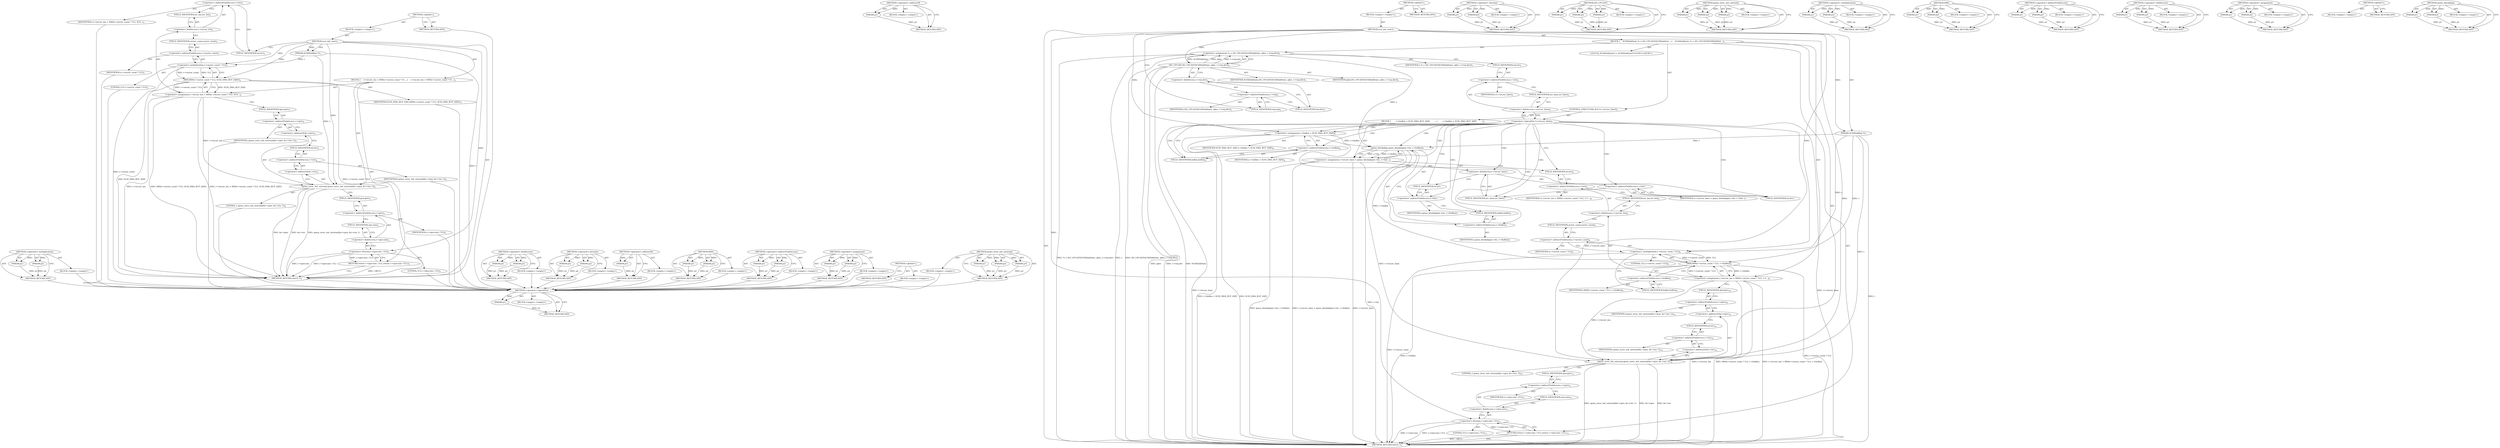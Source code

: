 digraph "qemu_blockalign" {
vulnerable_83 [label=<(METHOD,&lt;operator&gt;.multiplication)>];
vulnerable_84 [label=<(PARAM,p1)>];
vulnerable_85 [label=<(PARAM,p2)>];
vulnerable_86 [label=<(BLOCK,&lt;empty&gt;,&lt;empty&gt;)>];
vulnerable_87 [label=<(METHOD_RETURN,ANY)>];
vulnerable_6 [label=<(METHOD,&lt;global&gt;)<SUB>1</SUB>>];
vulnerable_7 [label=<(BLOCK,&lt;empty&gt;,&lt;empty&gt;)<SUB>1</SUB>>];
vulnerable_8 [label=<(METHOD,scsi_init_iovec)<SUB>1</SUB>>];
vulnerable_9 [label=<(PARAM,SCSIDiskReq *r)<SUB>1</SUB>>];
vulnerable_10 [label=<(BLOCK,{
    r-&gt;iov.iov_len = MIN(r-&gt;sector_count * 51...,{
    r-&gt;iov.iov_len = MIN(r-&gt;sector_count * 51...)<SUB>2</SUB>>];
vulnerable_11 [label=<(&lt;operator&gt;.assignment,r-&gt;iov.iov_len = MIN(r-&gt;sector_count * 512, SCS...)<SUB>3</SUB>>];
vulnerable_12 [label=<(&lt;operator&gt;.fieldAccess,r-&gt;iov.iov_len)<SUB>3</SUB>>];
vulnerable_13 [label=<(&lt;operator&gt;.indirectFieldAccess,r-&gt;iov)<SUB>3</SUB>>];
vulnerable_14 [label=<(IDENTIFIER,r,r-&gt;iov.iov_len = MIN(r-&gt;sector_count * 512, SCS...)<SUB>3</SUB>>];
vulnerable_15 [label=<(FIELD_IDENTIFIER,iov,iov)<SUB>3</SUB>>];
vulnerable_16 [label=<(FIELD_IDENTIFIER,iov_len,iov_len)<SUB>3</SUB>>];
vulnerable_17 [label=<(MIN,MIN(r-&gt;sector_count * 512, SCSI_DMA_BUF_SIZE))<SUB>3</SUB>>];
vulnerable_18 [label=<(&lt;operator&gt;.multiplication,r-&gt;sector_count * 512)<SUB>3</SUB>>];
vulnerable_19 [label=<(&lt;operator&gt;.indirectFieldAccess,r-&gt;sector_count)<SUB>3</SUB>>];
vulnerable_20 [label=<(IDENTIFIER,r,r-&gt;sector_count * 512)<SUB>3</SUB>>];
vulnerable_21 [label=<(FIELD_IDENTIFIER,sector_count,sector_count)<SUB>3</SUB>>];
vulnerable_22 [label=<(LITERAL,512,r-&gt;sector_count * 512)<SUB>3</SUB>>];
vulnerable_23 [label=<(IDENTIFIER,SCSI_DMA_BUF_SIZE,MIN(r-&gt;sector_count * 512, SCSI_DMA_BUF_SIZE))<SUB>3</SUB>>];
vulnerable_24 [label=<(qemu_iovec_init_external,qemu_iovec_init_external(&amp;r-&gt;qiov, &amp;r-&gt;iov, 1))<SUB>4</SUB>>];
vulnerable_25 [label=<(&lt;operator&gt;.addressOf,&amp;r-&gt;qiov)<SUB>4</SUB>>];
vulnerable_26 [label=<(&lt;operator&gt;.indirectFieldAccess,r-&gt;qiov)<SUB>4</SUB>>];
vulnerable_27 [label=<(IDENTIFIER,r,qemu_iovec_init_external(&amp;r-&gt;qiov, &amp;r-&gt;iov, 1))<SUB>4</SUB>>];
vulnerable_28 [label=<(FIELD_IDENTIFIER,qiov,qiov)<SUB>4</SUB>>];
vulnerable_29 [label=<(&lt;operator&gt;.addressOf,&amp;r-&gt;iov)<SUB>4</SUB>>];
vulnerable_30 [label=<(&lt;operator&gt;.indirectFieldAccess,r-&gt;iov)<SUB>4</SUB>>];
vulnerable_31 [label=<(IDENTIFIER,r,qemu_iovec_init_external(&amp;r-&gt;qiov, &amp;r-&gt;iov, 1))<SUB>4</SUB>>];
vulnerable_32 [label=<(FIELD_IDENTIFIER,iov,iov)<SUB>4</SUB>>];
vulnerable_33 [label=<(LITERAL,1,qemu_iovec_init_external(&amp;r-&gt;qiov, &amp;r-&gt;iov, 1))<SUB>4</SUB>>];
vulnerable_34 [label=<(RETURN,return r-&gt;qiov.size / 512;,return r-&gt;qiov.size / 512;)<SUB>5</SUB>>];
vulnerable_35 [label=<(&lt;operator&gt;.division,r-&gt;qiov.size / 512)<SUB>5</SUB>>];
vulnerable_36 [label=<(&lt;operator&gt;.fieldAccess,r-&gt;qiov.size)<SUB>5</SUB>>];
vulnerable_37 [label=<(&lt;operator&gt;.indirectFieldAccess,r-&gt;qiov)<SUB>5</SUB>>];
vulnerable_38 [label=<(IDENTIFIER,r,r-&gt;qiov.size / 512)<SUB>5</SUB>>];
vulnerable_39 [label=<(FIELD_IDENTIFIER,qiov,qiov)<SUB>5</SUB>>];
vulnerable_40 [label=<(FIELD_IDENTIFIER,size,size)<SUB>5</SUB>>];
vulnerable_41 [label=<(LITERAL,512,r-&gt;qiov.size / 512)<SUB>5</SUB>>];
vulnerable_42 [label=<(METHOD_RETURN,uint32_t)<SUB>1</SUB>>];
vulnerable_44 [label=<(METHOD_RETURN,ANY)<SUB>1</SUB>>];
vulnerable_68 [label=<(METHOD,&lt;operator&gt;.fieldAccess)>];
vulnerable_69 [label=<(PARAM,p1)>];
vulnerable_70 [label=<(PARAM,p2)>];
vulnerable_71 [label=<(BLOCK,&lt;empty&gt;,&lt;empty&gt;)>];
vulnerable_72 [label=<(METHOD_RETURN,ANY)>];
vulnerable_98 [label=<(METHOD,&lt;operator&gt;.division)>];
vulnerable_99 [label=<(PARAM,p1)>];
vulnerable_100 [label=<(PARAM,p2)>];
vulnerable_101 [label=<(BLOCK,&lt;empty&gt;,&lt;empty&gt;)>];
vulnerable_102 [label=<(METHOD_RETURN,ANY)>];
vulnerable_94 [label=<(METHOD,&lt;operator&gt;.addressOf)>];
vulnerable_95 [label=<(PARAM,p1)>];
vulnerable_96 [label=<(BLOCK,&lt;empty&gt;,&lt;empty&gt;)>];
vulnerable_97 [label=<(METHOD_RETURN,ANY)>];
vulnerable_78 [label=<(METHOD,MIN)>];
vulnerable_79 [label=<(PARAM,p1)>];
vulnerable_80 [label=<(PARAM,p2)>];
vulnerable_81 [label=<(BLOCK,&lt;empty&gt;,&lt;empty&gt;)>];
vulnerable_82 [label=<(METHOD_RETURN,ANY)>];
vulnerable_73 [label=<(METHOD,&lt;operator&gt;.indirectFieldAccess)>];
vulnerable_74 [label=<(PARAM,p1)>];
vulnerable_75 [label=<(PARAM,p2)>];
vulnerable_76 [label=<(BLOCK,&lt;empty&gt;,&lt;empty&gt;)>];
vulnerable_77 [label=<(METHOD_RETURN,ANY)>];
vulnerable_63 [label=<(METHOD,&lt;operator&gt;.assignment)>];
vulnerable_64 [label=<(PARAM,p1)>];
vulnerable_65 [label=<(PARAM,p2)>];
vulnerable_66 [label=<(BLOCK,&lt;empty&gt;,&lt;empty&gt;)>];
vulnerable_67 [label=<(METHOD_RETURN,ANY)>];
vulnerable_57 [label=<(METHOD,&lt;global&gt;)<SUB>1</SUB>>];
vulnerable_58 [label=<(BLOCK,&lt;empty&gt;,&lt;empty&gt;)>];
vulnerable_59 [label=<(METHOD_RETURN,ANY)>];
vulnerable_88 [label=<(METHOD,qemu_iovec_init_external)>];
vulnerable_89 [label=<(PARAM,p1)>];
vulnerable_90 [label=<(PARAM,p2)>];
vulnerable_91 [label=<(PARAM,p3)>];
vulnerable_92 [label=<(BLOCK,&lt;empty&gt;,&lt;empty&gt;)>];
vulnerable_93 [label=<(METHOD_RETURN,ANY)>];
fixed_125 [label=<(METHOD,&lt;operator&gt;.logicalNot)>];
fixed_126 [label=<(PARAM,p1)>];
fixed_127 [label=<(BLOCK,&lt;empty&gt;,&lt;empty&gt;)>];
fixed_128 [label=<(METHOD_RETURN,ANY)>];
fixed_150 [label=<(METHOD,&lt;operator&gt;.addressOf)>];
fixed_151 [label=<(PARAM,p1)>];
fixed_152 [label=<(BLOCK,&lt;empty&gt;,&lt;empty&gt;)>];
fixed_153 [label=<(METHOD_RETURN,ANY)>];
fixed_6 [label=<(METHOD,&lt;global&gt;)<SUB>1</SUB>>];
fixed_7 [label=<(BLOCK,&lt;empty&gt;,&lt;empty&gt;)<SUB>1</SUB>>];
fixed_8 [label=<(METHOD,scsi_init_iovec)<SUB>1</SUB>>];
fixed_9 [label=<(PARAM,SCSIDiskReq *r)<SUB>1</SUB>>];
fixed_10 [label=<(BLOCK,{
    SCSIDiskState *s = DO_UPCAST(SCSIDiskStat...,{
    SCSIDiskState *s = DO_UPCAST(SCSIDiskStat...)<SUB>2</SUB>>];
fixed_11 [label="<(LOCAL,SCSIDiskState* s: SCSIDiskState*)<SUB>3</SUB>>"];
fixed_12 [label=<(&lt;operator&gt;.assignment,*s = DO_UPCAST(SCSIDiskState, qdev, r-&gt;req.dev))<SUB>3</SUB>>];
fixed_13 [label=<(IDENTIFIER,s,*s = DO_UPCAST(SCSIDiskState, qdev, r-&gt;req.dev))<SUB>3</SUB>>];
fixed_14 [label=<(DO_UPCAST,DO_UPCAST(SCSIDiskState, qdev, r-&gt;req.dev))<SUB>3</SUB>>];
fixed_15 [label=<(IDENTIFIER,SCSIDiskState,DO_UPCAST(SCSIDiskState, qdev, r-&gt;req.dev))<SUB>3</SUB>>];
fixed_16 [label=<(IDENTIFIER,qdev,DO_UPCAST(SCSIDiskState, qdev, r-&gt;req.dev))<SUB>3</SUB>>];
fixed_17 [label=<(&lt;operator&gt;.fieldAccess,r-&gt;req.dev)<SUB>3</SUB>>];
fixed_18 [label=<(&lt;operator&gt;.indirectFieldAccess,r-&gt;req)<SUB>3</SUB>>];
fixed_19 [label=<(IDENTIFIER,r,DO_UPCAST(SCSIDiskState, qdev, r-&gt;req.dev))<SUB>3</SUB>>];
fixed_20 [label=<(FIELD_IDENTIFIER,req,req)<SUB>3</SUB>>];
fixed_21 [label=<(FIELD_IDENTIFIER,dev,dev)<SUB>3</SUB>>];
fixed_22 [label=<(CONTROL_STRUCTURE,IF,if (!r-&gt;iov.iov_base))<SUB>5</SUB>>];
fixed_23 [label=<(&lt;operator&gt;.logicalNot,!r-&gt;iov.iov_base)<SUB>5</SUB>>];
fixed_24 [label=<(&lt;operator&gt;.fieldAccess,r-&gt;iov.iov_base)<SUB>5</SUB>>];
fixed_25 [label=<(&lt;operator&gt;.indirectFieldAccess,r-&gt;iov)<SUB>5</SUB>>];
fixed_26 [label=<(IDENTIFIER,r,!r-&gt;iov.iov_base)<SUB>5</SUB>>];
fixed_27 [label=<(FIELD_IDENTIFIER,iov,iov)<SUB>5</SUB>>];
fixed_28 [label=<(FIELD_IDENTIFIER,iov_base,iov_base)<SUB>5</SUB>>];
fixed_29 [label=<(BLOCK,{
        r-&gt;buflen = SCSI_DMA_BUF_SIZE;
      ...,{
        r-&gt;buflen = SCSI_DMA_BUF_SIZE;
      ...)<SUB>5</SUB>>];
fixed_30 [label=<(&lt;operator&gt;.assignment,r-&gt;buflen = SCSI_DMA_BUF_SIZE)<SUB>6</SUB>>];
fixed_31 [label=<(&lt;operator&gt;.indirectFieldAccess,r-&gt;buflen)<SUB>6</SUB>>];
fixed_32 [label=<(IDENTIFIER,r,r-&gt;buflen = SCSI_DMA_BUF_SIZE)<SUB>6</SUB>>];
fixed_33 [label=<(FIELD_IDENTIFIER,buflen,buflen)<SUB>6</SUB>>];
fixed_34 [label=<(IDENTIFIER,SCSI_DMA_BUF_SIZE,r-&gt;buflen = SCSI_DMA_BUF_SIZE)<SUB>6</SUB>>];
fixed_35 [label=<(&lt;operator&gt;.assignment,r-&gt;iov.iov_base = qemu_blockalign(s-&gt;bs, r-&gt;buf...)<SUB>7</SUB>>];
fixed_36 [label=<(&lt;operator&gt;.fieldAccess,r-&gt;iov.iov_base)<SUB>7</SUB>>];
fixed_37 [label=<(&lt;operator&gt;.indirectFieldAccess,r-&gt;iov)<SUB>7</SUB>>];
fixed_38 [label=<(IDENTIFIER,r,r-&gt;iov.iov_base = qemu_blockalign(s-&gt;bs, r-&gt;buf...)<SUB>7</SUB>>];
fixed_39 [label=<(FIELD_IDENTIFIER,iov,iov)<SUB>7</SUB>>];
fixed_40 [label=<(FIELD_IDENTIFIER,iov_base,iov_base)<SUB>7</SUB>>];
fixed_41 [label=<(qemu_blockalign,qemu_blockalign(s-&gt;bs, r-&gt;buflen))<SUB>7</SUB>>];
fixed_42 [label=<(&lt;operator&gt;.indirectFieldAccess,s-&gt;bs)<SUB>7</SUB>>];
fixed_43 [label=<(IDENTIFIER,s,qemu_blockalign(s-&gt;bs, r-&gt;buflen))<SUB>7</SUB>>];
fixed_44 [label=<(FIELD_IDENTIFIER,bs,bs)<SUB>7</SUB>>];
fixed_45 [label=<(&lt;operator&gt;.indirectFieldAccess,r-&gt;buflen)<SUB>7</SUB>>];
fixed_46 [label=<(IDENTIFIER,r,qemu_blockalign(s-&gt;bs, r-&gt;buflen))<SUB>7</SUB>>];
fixed_47 [label=<(FIELD_IDENTIFIER,buflen,buflen)<SUB>7</SUB>>];
fixed_48 [label=<(&lt;operator&gt;.assignment,r-&gt;iov.iov_len = MIN(r-&gt;sector_count * 512, r-&gt;...)<SUB>9</SUB>>];
fixed_49 [label=<(&lt;operator&gt;.fieldAccess,r-&gt;iov.iov_len)<SUB>9</SUB>>];
fixed_50 [label=<(&lt;operator&gt;.indirectFieldAccess,r-&gt;iov)<SUB>9</SUB>>];
fixed_51 [label=<(IDENTIFIER,r,r-&gt;iov.iov_len = MIN(r-&gt;sector_count * 512, r-&gt;...)<SUB>9</SUB>>];
fixed_52 [label=<(FIELD_IDENTIFIER,iov,iov)<SUB>9</SUB>>];
fixed_53 [label=<(FIELD_IDENTIFIER,iov_len,iov_len)<SUB>9</SUB>>];
fixed_54 [label=<(MIN,MIN(r-&gt;sector_count * 512, r-&gt;buflen))<SUB>9</SUB>>];
fixed_55 [label=<(&lt;operator&gt;.multiplication,r-&gt;sector_count * 512)<SUB>9</SUB>>];
fixed_56 [label=<(&lt;operator&gt;.indirectFieldAccess,r-&gt;sector_count)<SUB>9</SUB>>];
fixed_57 [label=<(IDENTIFIER,r,r-&gt;sector_count * 512)<SUB>9</SUB>>];
fixed_58 [label=<(FIELD_IDENTIFIER,sector_count,sector_count)<SUB>9</SUB>>];
fixed_59 [label=<(LITERAL,512,r-&gt;sector_count * 512)<SUB>9</SUB>>];
fixed_60 [label=<(&lt;operator&gt;.indirectFieldAccess,r-&gt;buflen)<SUB>9</SUB>>];
fixed_61 [label=<(IDENTIFIER,r,MIN(r-&gt;sector_count * 512, r-&gt;buflen))<SUB>9</SUB>>];
fixed_62 [label=<(FIELD_IDENTIFIER,buflen,buflen)<SUB>9</SUB>>];
fixed_63 [label=<(qemu_iovec_init_external,qemu_iovec_init_external(&amp;r-&gt;qiov, &amp;r-&gt;iov, 1))<SUB>10</SUB>>];
fixed_64 [label=<(&lt;operator&gt;.addressOf,&amp;r-&gt;qiov)<SUB>10</SUB>>];
fixed_65 [label=<(&lt;operator&gt;.indirectFieldAccess,r-&gt;qiov)<SUB>10</SUB>>];
fixed_66 [label=<(IDENTIFIER,r,qemu_iovec_init_external(&amp;r-&gt;qiov, &amp;r-&gt;iov, 1))<SUB>10</SUB>>];
fixed_67 [label=<(FIELD_IDENTIFIER,qiov,qiov)<SUB>10</SUB>>];
fixed_68 [label=<(&lt;operator&gt;.addressOf,&amp;r-&gt;iov)<SUB>10</SUB>>];
fixed_69 [label=<(&lt;operator&gt;.indirectFieldAccess,r-&gt;iov)<SUB>10</SUB>>];
fixed_70 [label=<(IDENTIFIER,r,qemu_iovec_init_external(&amp;r-&gt;qiov, &amp;r-&gt;iov, 1))<SUB>10</SUB>>];
fixed_71 [label=<(FIELD_IDENTIFIER,iov,iov)<SUB>10</SUB>>];
fixed_72 [label=<(LITERAL,1,qemu_iovec_init_external(&amp;r-&gt;qiov, &amp;r-&gt;iov, 1))<SUB>10</SUB>>];
fixed_73 [label=<(RETURN,return r-&gt;qiov.size / 512;,return r-&gt;qiov.size / 512;)<SUB>11</SUB>>];
fixed_74 [label=<(&lt;operator&gt;.division,r-&gt;qiov.size / 512)<SUB>11</SUB>>];
fixed_75 [label=<(&lt;operator&gt;.fieldAccess,r-&gt;qiov.size)<SUB>11</SUB>>];
fixed_76 [label=<(&lt;operator&gt;.indirectFieldAccess,r-&gt;qiov)<SUB>11</SUB>>];
fixed_77 [label=<(IDENTIFIER,r,r-&gt;qiov.size / 512)<SUB>11</SUB>>];
fixed_78 [label=<(FIELD_IDENTIFIER,qiov,qiov)<SUB>11</SUB>>];
fixed_79 [label=<(FIELD_IDENTIFIER,size,size)<SUB>11</SUB>>];
fixed_80 [label=<(LITERAL,512,r-&gt;qiov.size / 512)<SUB>11</SUB>>];
fixed_81 [label=<(METHOD_RETURN,uint32_t)<SUB>1</SUB>>];
fixed_83 [label=<(METHOD_RETURN,ANY)<SUB>1</SUB>>];
fixed_154 [label=<(METHOD,&lt;operator&gt;.division)>];
fixed_155 [label=<(PARAM,p1)>];
fixed_156 [label=<(PARAM,p2)>];
fixed_157 [label=<(BLOCK,&lt;empty&gt;,&lt;empty&gt;)>];
fixed_158 [label=<(METHOD_RETURN,ANY)>];
fixed_109 [label=<(METHOD,DO_UPCAST)>];
fixed_110 [label=<(PARAM,p1)>];
fixed_111 [label=<(PARAM,p2)>];
fixed_112 [label=<(PARAM,p3)>];
fixed_113 [label=<(BLOCK,&lt;empty&gt;,&lt;empty&gt;)>];
fixed_114 [label=<(METHOD_RETURN,ANY)>];
fixed_144 [label=<(METHOD,qemu_iovec_init_external)>];
fixed_145 [label=<(PARAM,p1)>];
fixed_146 [label=<(PARAM,p2)>];
fixed_147 [label=<(PARAM,p3)>];
fixed_148 [label=<(BLOCK,&lt;empty&gt;,&lt;empty&gt;)>];
fixed_149 [label=<(METHOD_RETURN,ANY)>];
fixed_139 [label=<(METHOD,&lt;operator&gt;.multiplication)>];
fixed_140 [label=<(PARAM,p1)>];
fixed_141 [label=<(PARAM,p2)>];
fixed_142 [label=<(BLOCK,&lt;empty&gt;,&lt;empty&gt;)>];
fixed_143 [label=<(METHOD_RETURN,ANY)>];
fixed_134 [label=<(METHOD,MIN)>];
fixed_135 [label=<(PARAM,p1)>];
fixed_136 [label=<(PARAM,p2)>];
fixed_137 [label=<(BLOCK,&lt;empty&gt;,&lt;empty&gt;)>];
fixed_138 [label=<(METHOD_RETURN,ANY)>];
fixed_120 [label=<(METHOD,&lt;operator&gt;.indirectFieldAccess)>];
fixed_121 [label=<(PARAM,p1)>];
fixed_122 [label=<(PARAM,p2)>];
fixed_123 [label=<(BLOCK,&lt;empty&gt;,&lt;empty&gt;)>];
fixed_124 [label=<(METHOD_RETURN,ANY)>];
fixed_115 [label=<(METHOD,&lt;operator&gt;.fieldAccess)>];
fixed_116 [label=<(PARAM,p1)>];
fixed_117 [label=<(PARAM,p2)>];
fixed_118 [label=<(BLOCK,&lt;empty&gt;,&lt;empty&gt;)>];
fixed_119 [label=<(METHOD_RETURN,ANY)>];
fixed_104 [label=<(METHOD,&lt;operator&gt;.assignment)>];
fixed_105 [label=<(PARAM,p1)>];
fixed_106 [label=<(PARAM,p2)>];
fixed_107 [label=<(BLOCK,&lt;empty&gt;,&lt;empty&gt;)>];
fixed_108 [label=<(METHOD_RETURN,ANY)>];
fixed_98 [label=<(METHOD,&lt;global&gt;)<SUB>1</SUB>>];
fixed_99 [label=<(BLOCK,&lt;empty&gt;,&lt;empty&gt;)>];
fixed_100 [label=<(METHOD_RETURN,ANY)>];
fixed_129 [label=<(METHOD,qemu_blockalign)>];
fixed_130 [label=<(PARAM,p1)>];
fixed_131 [label=<(PARAM,p2)>];
fixed_132 [label=<(BLOCK,&lt;empty&gt;,&lt;empty&gt;)>];
fixed_133 [label=<(METHOD_RETURN,ANY)>];
vulnerable_83 -> vulnerable_84  [key=0, label="AST: "];
vulnerable_83 -> vulnerable_84  [key=1, label="DDG: "];
vulnerable_83 -> vulnerable_86  [key=0, label="AST: "];
vulnerable_83 -> vulnerable_85  [key=0, label="AST: "];
vulnerable_83 -> vulnerable_85  [key=1, label="DDG: "];
vulnerable_83 -> vulnerable_87  [key=0, label="AST: "];
vulnerable_83 -> vulnerable_87  [key=1, label="CFG: "];
vulnerable_84 -> vulnerable_87  [key=0, label="DDG: p1"];
vulnerable_85 -> vulnerable_87  [key=0, label="DDG: p2"];
vulnerable_86 -> fixed_125  [key=0];
vulnerable_87 -> fixed_125  [key=0];
vulnerable_6 -> vulnerable_7  [key=0, label="AST: "];
vulnerable_6 -> vulnerable_44  [key=0, label="AST: "];
vulnerable_6 -> vulnerable_44  [key=1, label="CFG: "];
vulnerable_7 -> vulnerable_8  [key=0, label="AST: "];
vulnerable_8 -> vulnerable_9  [key=0, label="AST: "];
vulnerable_8 -> vulnerable_9  [key=1, label="DDG: "];
vulnerable_8 -> vulnerable_10  [key=0, label="AST: "];
vulnerable_8 -> vulnerable_42  [key=0, label="AST: "];
vulnerable_8 -> vulnerable_15  [key=0, label="CFG: "];
vulnerable_8 -> vulnerable_24  [key=0, label="DDG: "];
vulnerable_8 -> vulnerable_17  [key=0, label="DDG: "];
vulnerable_8 -> vulnerable_35  [key=0, label="DDG: "];
vulnerable_8 -> vulnerable_18  [key=0, label="DDG: "];
vulnerable_9 -> vulnerable_42  [key=0, label="DDG: r"];
vulnerable_9 -> vulnerable_24  [key=0, label="DDG: r"];
vulnerable_9 -> vulnerable_18  [key=0, label="DDG: r"];
vulnerable_10 -> vulnerable_11  [key=0, label="AST: "];
vulnerable_10 -> vulnerable_24  [key=0, label="AST: "];
vulnerable_10 -> vulnerable_34  [key=0, label="AST: "];
vulnerable_11 -> vulnerable_12  [key=0, label="AST: "];
vulnerable_11 -> vulnerable_17  [key=0, label="AST: "];
vulnerable_11 -> vulnerable_28  [key=0, label="CFG: "];
vulnerable_11 -> vulnerable_42  [key=0, label="DDG: r-&gt;iov.iov_len"];
vulnerable_11 -> vulnerable_42  [key=1, label="DDG: MIN(r-&gt;sector_count * 512, SCSI_DMA_BUF_SIZE)"];
vulnerable_11 -> vulnerable_42  [key=2, label="DDG: r-&gt;iov.iov_len = MIN(r-&gt;sector_count * 512, SCSI_DMA_BUF_SIZE)"];
vulnerable_11 -> vulnerable_24  [key=0, label="DDG: r-&gt;iov.iov_len"];
vulnerable_12 -> vulnerable_13  [key=0, label="AST: "];
vulnerable_12 -> vulnerable_16  [key=0, label="AST: "];
vulnerable_12 -> vulnerable_21  [key=0, label="CFG: "];
vulnerable_13 -> vulnerable_14  [key=0, label="AST: "];
vulnerable_13 -> vulnerable_15  [key=0, label="AST: "];
vulnerable_13 -> vulnerable_16  [key=0, label="CFG: "];
vulnerable_14 -> fixed_125  [key=0];
vulnerable_15 -> vulnerable_13  [key=0, label="CFG: "];
vulnerable_16 -> vulnerable_12  [key=0, label="CFG: "];
vulnerable_17 -> vulnerable_18  [key=0, label="AST: "];
vulnerable_17 -> vulnerable_23  [key=0, label="AST: "];
vulnerable_17 -> vulnerable_11  [key=0, label="CFG: "];
vulnerable_17 -> vulnerable_11  [key=1, label="DDG: r-&gt;sector_count * 512"];
vulnerable_17 -> vulnerable_11  [key=2, label="DDG: SCSI_DMA_BUF_SIZE"];
vulnerable_17 -> vulnerable_42  [key=0, label="DDG: r-&gt;sector_count * 512"];
vulnerable_17 -> vulnerable_42  [key=1, label="DDG: SCSI_DMA_BUF_SIZE"];
vulnerable_18 -> vulnerable_19  [key=0, label="AST: "];
vulnerable_18 -> vulnerable_22  [key=0, label="AST: "];
vulnerable_18 -> vulnerable_17  [key=0, label="CFG: "];
vulnerable_18 -> vulnerable_17  [key=1, label="DDG: r-&gt;sector_count"];
vulnerable_18 -> vulnerable_17  [key=2, label="DDG: 512"];
vulnerable_18 -> vulnerable_42  [key=0, label="DDG: r-&gt;sector_count"];
vulnerable_19 -> vulnerable_20  [key=0, label="AST: "];
vulnerable_19 -> vulnerable_21  [key=0, label="AST: "];
vulnerable_19 -> vulnerable_18  [key=0, label="CFG: "];
vulnerable_20 -> fixed_125  [key=0];
vulnerable_21 -> vulnerable_19  [key=0, label="CFG: "];
vulnerable_22 -> fixed_125  [key=0];
vulnerable_23 -> fixed_125  [key=0];
vulnerable_24 -> vulnerable_25  [key=0, label="AST: "];
vulnerable_24 -> vulnerable_29  [key=0, label="AST: "];
vulnerable_24 -> vulnerable_33  [key=0, label="AST: "];
vulnerable_24 -> vulnerable_39  [key=0, label="CFG: "];
vulnerable_24 -> vulnerable_42  [key=0, label="DDG: &amp;r-&gt;qiov"];
vulnerable_24 -> vulnerable_42  [key=1, label="DDG: &amp;r-&gt;iov"];
vulnerable_24 -> vulnerable_42  [key=2, label="DDG: qemu_iovec_init_external(&amp;r-&gt;qiov, &amp;r-&gt;iov, 1)"];
vulnerable_25 -> vulnerable_26  [key=0, label="AST: "];
vulnerable_25 -> vulnerable_32  [key=0, label="CFG: "];
vulnerable_26 -> vulnerable_27  [key=0, label="AST: "];
vulnerable_26 -> vulnerable_28  [key=0, label="AST: "];
vulnerable_26 -> vulnerable_25  [key=0, label="CFG: "];
vulnerable_27 -> fixed_125  [key=0];
vulnerable_28 -> vulnerable_26  [key=0, label="CFG: "];
vulnerable_29 -> vulnerable_30  [key=0, label="AST: "];
vulnerable_29 -> vulnerable_24  [key=0, label="CFG: "];
vulnerable_30 -> vulnerable_31  [key=0, label="AST: "];
vulnerable_30 -> vulnerable_32  [key=0, label="AST: "];
vulnerable_30 -> vulnerable_29  [key=0, label="CFG: "];
vulnerable_31 -> fixed_125  [key=0];
vulnerable_32 -> vulnerable_30  [key=0, label="CFG: "];
vulnerable_33 -> fixed_125  [key=0];
vulnerable_34 -> vulnerable_35  [key=0, label="AST: "];
vulnerable_34 -> vulnerable_42  [key=0, label="CFG: "];
vulnerable_34 -> vulnerable_42  [key=1, label="DDG: &lt;RET&gt;"];
vulnerable_35 -> vulnerable_36  [key=0, label="AST: "];
vulnerable_35 -> vulnerable_41  [key=0, label="AST: "];
vulnerable_35 -> vulnerable_34  [key=0, label="CFG: "];
vulnerable_35 -> vulnerable_34  [key=1, label="DDG: r-&gt;qiov.size / 512"];
vulnerable_35 -> vulnerable_42  [key=0, label="DDG: r-&gt;qiov.size"];
vulnerable_35 -> vulnerable_42  [key=1, label="DDG: r-&gt;qiov.size / 512"];
vulnerable_36 -> vulnerable_37  [key=0, label="AST: "];
vulnerable_36 -> vulnerable_40  [key=0, label="AST: "];
vulnerable_36 -> vulnerable_35  [key=0, label="CFG: "];
vulnerable_37 -> vulnerable_38  [key=0, label="AST: "];
vulnerable_37 -> vulnerable_39  [key=0, label="AST: "];
vulnerable_37 -> vulnerable_40  [key=0, label="CFG: "];
vulnerable_38 -> fixed_125  [key=0];
vulnerable_39 -> vulnerable_37  [key=0, label="CFG: "];
vulnerable_40 -> vulnerable_36  [key=0, label="CFG: "];
vulnerable_41 -> fixed_125  [key=0];
vulnerable_42 -> fixed_125  [key=0];
vulnerable_44 -> fixed_125  [key=0];
vulnerable_68 -> vulnerable_69  [key=0, label="AST: "];
vulnerable_68 -> vulnerable_69  [key=1, label="DDG: "];
vulnerable_68 -> vulnerable_71  [key=0, label="AST: "];
vulnerable_68 -> vulnerable_70  [key=0, label="AST: "];
vulnerable_68 -> vulnerable_70  [key=1, label="DDG: "];
vulnerable_68 -> vulnerable_72  [key=0, label="AST: "];
vulnerable_68 -> vulnerable_72  [key=1, label="CFG: "];
vulnerable_69 -> vulnerable_72  [key=0, label="DDG: p1"];
vulnerable_70 -> vulnerable_72  [key=0, label="DDG: p2"];
vulnerable_71 -> fixed_125  [key=0];
vulnerable_72 -> fixed_125  [key=0];
vulnerable_98 -> vulnerable_99  [key=0, label="AST: "];
vulnerable_98 -> vulnerable_99  [key=1, label="DDG: "];
vulnerable_98 -> vulnerable_101  [key=0, label="AST: "];
vulnerable_98 -> vulnerable_100  [key=0, label="AST: "];
vulnerable_98 -> vulnerable_100  [key=1, label="DDG: "];
vulnerable_98 -> vulnerable_102  [key=0, label="AST: "];
vulnerable_98 -> vulnerable_102  [key=1, label="CFG: "];
vulnerable_99 -> vulnerable_102  [key=0, label="DDG: p1"];
vulnerable_100 -> vulnerable_102  [key=0, label="DDG: p2"];
vulnerable_101 -> fixed_125  [key=0];
vulnerable_102 -> fixed_125  [key=0];
vulnerable_94 -> vulnerable_95  [key=0, label="AST: "];
vulnerable_94 -> vulnerable_95  [key=1, label="DDG: "];
vulnerable_94 -> vulnerable_96  [key=0, label="AST: "];
vulnerable_94 -> vulnerable_97  [key=0, label="AST: "];
vulnerable_94 -> vulnerable_97  [key=1, label="CFG: "];
vulnerable_95 -> vulnerable_97  [key=0, label="DDG: p1"];
vulnerable_96 -> fixed_125  [key=0];
vulnerable_97 -> fixed_125  [key=0];
vulnerable_78 -> vulnerable_79  [key=0, label="AST: "];
vulnerable_78 -> vulnerable_79  [key=1, label="DDG: "];
vulnerable_78 -> vulnerable_81  [key=0, label="AST: "];
vulnerable_78 -> vulnerable_80  [key=0, label="AST: "];
vulnerable_78 -> vulnerable_80  [key=1, label="DDG: "];
vulnerable_78 -> vulnerable_82  [key=0, label="AST: "];
vulnerable_78 -> vulnerable_82  [key=1, label="CFG: "];
vulnerable_79 -> vulnerable_82  [key=0, label="DDG: p1"];
vulnerable_80 -> vulnerable_82  [key=0, label="DDG: p2"];
vulnerable_81 -> fixed_125  [key=0];
vulnerable_82 -> fixed_125  [key=0];
vulnerable_73 -> vulnerable_74  [key=0, label="AST: "];
vulnerable_73 -> vulnerable_74  [key=1, label="DDG: "];
vulnerable_73 -> vulnerable_76  [key=0, label="AST: "];
vulnerable_73 -> vulnerable_75  [key=0, label="AST: "];
vulnerable_73 -> vulnerable_75  [key=1, label="DDG: "];
vulnerable_73 -> vulnerable_77  [key=0, label="AST: "];
vulnerable_73 -> vulnerable_77  [key=1, label="CFG: "];
vulnerable_74 -> vulnerable_77  [key=0, label="DDG: p1"];
vulnerable_75 -> vulnerable_77  [key=0, label="DDG: p2"];
vulnerable_76 -> fixed_125  [key=0];
vulnerable_77 -> fixed_125  [key=0];
vulnerable_63 -> vulnerable_64  [key=0, label="AST: "];
vulnerable_63 -> vulnerable_64  [key=1, label="DDG: "];
vulnerable_63 -> vulnerable_66  [key=0, label="AST: "];
vulnerable_63 -> vulnerable_65  [key=0, label="AST: "];
vulnerable_63 -> vulnerable_65  [key=1, label="DDG: "];
vulnerable_63 -> vulnerable_67  [key=0, label="AST: "];
vulnerable_63 -> vulnerable_67  [key=1, label="CFG: "];
vulnerable_64 -> vulnerable_67  [key=0, label="DDG: p1"];
vulnerable_65 -> vulnerable_67  [key=0, label="DDG: p2"];
vulnerable_66 -> fixed_125  [key=0];
vulnerable_67 -> fixed_125  [key=0];
vulnerable_57 -> vulnerable_58  [key=0, label="AST: "];
vulnerable_57 -> vulnerable_59  [key=0, label="AST: "];
vulnerable_57 -> vulnerable_59  [key=1, label="CFG: "];
vulnerable_58 -> fixed_125  [key=0];
vulnerable_59 -> fixed_125  [key=0];
vulnerable_88 -> vulnerable_89  [key=0, label="AST: "];
vulnerable_88 -> vulnerable_89  [key=1, label="DDG: "];
vulnerable_88 -> vulnerable_92  [key=0, label="AST: "];
vulnerable_88 -> vulnerable_90  [key=0, label="AST: "];
vulnerable_88 -> vulnerable_90  [key=1, label="DDG: "];
vulnerable_88 -> vulnerable_93  [key=0, label="AST: "];
vulnerable_88 -> vulnerable_93  [key=1, label="CFG: "];
vulnerable_88 -> vulnerable_91  [key=0, label="AST: "];
vulnerable_88 -> vulnerable_91  [key=1, label="DDG: "];
vulnerable_89 -> vulnerable_93  [key=0, label="DDG: p1"];
vulnerable_90 -> vulnerable_93  [key=0, label="DDG: p2"];
vulnerable_91 -> vulnerable_93  [key=0, label="DDG: p3"];
vulnerable_92 -> fixed_125  [key=0];
vulnerable_93 -> fixed_125  [key=0];
fixed_125 -> fixed_126  [key=0, label="AST: "];
fixed_125 -> fixed_126  [key=1, label="DDG: "];
fixed_125 -> fixed_127  [key=0, label="AST: "];
fixed_125 -> fixed_128  [key=0, label="AST: "];
fixed_125 -> fixed_128  [key=1, label="CFG: "];
fixed_126 -> fixed_128  [key=0, label="DDG: p1"];
fixed_150 -> fixed_151  [key=0, label="AST: "];
fixed_150 -> fixed_151  [key=1, label="DDG: "];
fixed_150 -> fixed_152  [key=0, label="AST: "];
fixed_150 -> fixed_153  [key=0, label="AST: "];
fixed_150 -> fixed_153  [key=1, label="CFG: "];
fixed_151 -> fixed_153  [key=0, label="DDG: p1"];
fixed_6 -> fixed_7  [key=0, label="AST: "];
fixed_6 -> fixed_83  [key=0, label="AST: "];
fixed_6 -> fixed_83  [key=1, label="CFG: "];
fixed_7 -> fixed_8  [key=0, label="AST: "];
fixed_8 -> fixed_9  [key=0, label="AST: "];
fixed_8 -> fixed_9  [key=1, label="DDG: "];
fixed_8 -> fixed_10  [key=0, label="AST: "];
fixed_8 -> fixed_81  [key=0, label="AST: "];
fixed_8 -> fixed_20  [key=0, label="CFG: "];
fixed_8 -> fixed_63  [key=0, label="DDG: "];
fixed_8 -> fixed_14  [key=0, label="DDG: "];
fixed_8 -> fixed_30  [key=0, label="DDG: "];
fixed_8 -> fixed_74  [key=0, label="DDG: "];
fixed_8 -> fixed_55  [key=0, label="DDG: "];
fixed_9 -> fixed_81  [key=0, label="DDG: r"];
fixed_9 -> fixed_63  [key=0, label="DDG: r"];
fixed_9 -> fixed_54  [key=0, label="DDG: r"];
fixed_9 -> fixed_55  [key=0, label="DDG: r"];
fixed_9 -> fixed_41  [key=0, label="DDG: r"];
fixed_10 -> fixed_11  [key=0, label="AST: "];
fixed_10 -> fixed_12  [key=0, label="AST: "];
fixed_10 -> fixed_22  [key=0, label="AST: "];
fixed_10 -> fixed_48  [key=0, label="AST: "];
fixed_10 -> fixed_63  [key=0, label="AST: "];
fixed_10 -> fixed_73  [key=0, label="AST: "];
fixed_12 -> fixed_13  [key=0, label="AST: "];
fixed_12 -> fixed_14  [key=0, label="AST: "];
fixed_12 -> fixed_27  [key=0, label="CFG: "];
fixed_12 -> fixed_81  [key=0, label="DDG: s"];
fixed_12 -> fixed_81  [key=1, label="DDG: DO_UPCAST(SCSIDiskState, qdev, r-&gt;req.dev)"];
fixed_12 -> fixed_81  [key=2, label="DDG: *s = DO_UPCAST(SCSIDiskState, qdev, r-&gt;req.dev)"];
fixed_12 -> fixed_41  [key=0, label="DDG: s"];
fixed_14 -> fixed_15  [key=0, label="AST: "];
fixed_14 -> fixed_16  [key=0, label="AST: "];
fixed_14 -> fixed_17  [key=0, label="AST: "];
fixed_14 -> fixed_12  [key=0, label="CFG: "];
fixed_14 -> fixed_12  [key=1, label="DDG: SCSIDiskState"];
fixed_14 -> fixed_12  [key=2, label="DDG: qdev"];
fixed_14 -> fixed_12  [key=3, label="DDG: r-&gt;req.dev"];
fixed_14 -> fixed_81  [key=0, label="DDG: qdev"];
fixed_14 -> fixed_81  [key=1, label="DDG: r-&gt;req.dev"];
fixed_14 -> fixed_81  [key=2, label="DDG: SCSIDiskState"];
fixed_17 -> fixed_18  [key=0, label="AST: "];
fixed_17 -> fixed_21  [key=0, label="AST: "];
fixed_17 -> fixed_14  [key=0, label="CFG: "];
fixed_18 -> fixed_19  [key=0, label="AST: "];
fixed_18 -> fixed_20  [key=0, label="AST: "];
fixed_18 -> fixed_21  [key=0, label="CFG: "];
fixed_20 -> fixed_18  [key=0, label="CFG: "];
fixed_21 -> fixed_17  [key=0, label="CFG: "];
fixed_22 -> fixed_23  [key=0, label="AST: "];
fixed_22 -> fixed_29  [key=0, label="AST: "];
fixed_23 -> fixed_24  [key=0, label="AST: "];
fixed_23 -> fixed_33  [key=0, label="CFG: "];
fixed_23 -> fixed_33  [key=1, label="CDG: "];
fixed_23 -> fixed_52  [key=0, label="CFG: "];
fixed_23 -> fixed_81  [key=0, label="DDG: r-&gt;iov.iov_base"];
fixed_23 -> fixed_81  [key=1, label="DDG: !r-&gt;iov.iov_base"];
fixed_23 -> fixed_63  [key=0, label="DDG: r-&gt;iov.iov_base"];
fixed_23 -> fixed_40  [key=0, label="CDG: "];
fixed_23 -> fixed_47  [key=0, label="CDG: "];
fixed_23 -> fixed_30  [key=0, label="CDG: "];
fixed_23 -> fixed_42  [key=0, label="CDG: "];
fixed_23 -> fixed_36  [key=0, label="CDG: "];
fixed_23 -> fixed_44  [key=0, label="CDG: "];
fixed_23 -> fixed_35  [key=0, label="CDG: "];
fixed_23 -> fixed_37  [key=0, label="CDG: "];
fixed_23 -> fixed_41  [key=0, label="CDG: "];
fixed_23 -> fixed_45  [key=0, label="CDG: "];
fixed_23 -> fixed_39  [key=0, label="CDG: "];
fixed_23 -> fixed_31  [key=0, label="CDG: "];
fixed_24 -> fixed_25  [key=0, label="AST: "];
fixed_24 -> fixed_28  [key=0, label="AST: "];
fixed_24 -> fixed_23  [key=0, label="CFG: "];
fixed_25 -> fixed_26  [key=0, label="AST: "];
fixed_25 -> fixed_27  [key=0, label="AST: "];
fixed_25 -> fixed_28  [key=0, label="CFG: "];
fixed_27 -> fixed_25  [key=0, label="CFG: "];
fixed_28 -> fixed_24  [key=0, label="CFG: "];
fixed_29 -> fixed_30  [key=0, label="AST: "];
fixed_29 -> fixed_35  [key=0, label="AST: "];
fixed_30 -> fixed_31  [key=0, label="AST: "];
fixed_30 -> fixed_34  [key=0, label="AST: "];
fixed_30 -> fixed_39  [key=0, label="CFG: "];
fixed_30 -> fixed_81  [key=0, label="DDG: r-&gt;buflen = SCSI_DMA_BUF_SIZE"];
fixed_30 -> fixed_81  [key=1, label="DDG: SCSI_DMA_BUF_SIZE"];
fixed_30 -> fixed_41  [key=0, label="DDG: r-&gt;buflen"];
fixed_31 -> fixed_32  [key=0, label="AST: "];
fixed_31 -> fixed_33  [key=0, label="AST: "];
fixed_31 -> fixed_30  [key=0, label="CFG: "];
fixed_33 -> fixed_31  [key=0, label="CFG: "];
fixed_35 -> fixed_36  [key=0, label="AST: "];
fixed_35 -> fixed_41  [key=0, label="AST: "];
fixed_35 -> fixed_52  [key=0, label="CFG: "];
fixed_35 -> fixed_81  [key=0, label="DDG: r-&gt;iov.iov_base"];
fixed_35 -> fixed_81  [key=1, label="DDG: qemu_blockalign(s-&gt;bs, r-&gt;buflen)"];
fixed_35 -> fixed_81  [key=2, label="DDG: r-&gt;iov.iov_base = qemu_blockalign(s-&gt;bs, r-&gt;buflen)"];
fixed_35 -> fixed_63  [key=0, label="DDG: r-&gt;iov.iov_base"];
fixed_36 -> fixed_37  [key=0, label="AST: "];
fixed_36 -> fixed_40  [key=0, label="AST: "];
fixed_36 -> fixed_44  [key=0, label="CFG: "];
fixed_37 -> fixed_38  [key=0, label="AST: "];
fixed_37 -> fixed_39  [key=0, label="AST: "];
fixed_37 -> fixed_40  [key=0, label="CFG: "];
fixed_39 -> fixed_37  [key=0, label="CFG: "];
fixed_40 -> fixed_36  [key=0, label="CFG: "];
fixed_41 -> fixed_42  [key=0, label="AST: "];
fixed_41 -> fixed_45  [key=0, label="AST: "];
fixed_41 -> fixed_35  [key=0, label="CFG: "];
fixed_41 -> fixed_35  [key=1, label="DDG: s-&gt;bs"];
fixed_41 -> fixed_35  [key=2, label="DDG: r-&gt;buflen"];
fixed_41 -> fixed_81  [key=0, label="DDG: s-&gt;bs"];
fixed_41 -> fixed_54  [key=0, label="DDG: r-&gt;buflen"];
fixed_42 -> fixed_43  [key=0, label="AST: "];
fixed_42 -> fixed_44  [key=0, label="AST: "];
fixed_42 -> fixed_47  [key=0, label="CFG: "];
fixed_44 -> fixed_42  [key=0, label="CFG: "];
fixed_45 -> fixed_46  [key=0, label="AST: "];
fixed_45 -> fixed_47  [key=0, label="AST: "];
fixed_45 -> fixed_41  [key=0, label="CFG: "];
fixed_47 -> fixed_45  [key=0, label="CFG: "];
fixed_48 -> fixed_49  [key=0, label="AST: "];
fixed_48 -> fixed_54  [key=0, label="AST: "];
fixed_48 -> fixed_67  [key=0, label="CFG: "];
fixed_48 -> fixed_81  [key=0, label="DDG: r-&gt;iov.iov_len"];
fixed_48 -> fixed_81  [key=1, label="DDG: MIN(r-&gt;sector_count * 512, r-&gt;buflen)"];
fixed_48 -> fixed_81  [key=2, label="DDG: r-&gt;iov.iov_len = MIN(r-&gt;sector_count * 512, r-&gt;buflen)"];
fixed_48 -> fixed_63  [key=0, label="DDG: r-&gt;iov.iov_len"];
fixed_49 -> fixed_50  [key=0, label="AST: "];
fixed_49 -> fixed_53  [key=0, label="AST: "];
fixed_49 -> fixed_58  [key=0, label="CFG: "];
fixed_50 -> fixed_51  [key=0, label="AST: "];
fixed_50 -> fixed_52  [key=0, label="AST: "];
fixed_50 -> fixed_53  [key=0, label="CFG: "];
fixed_52 -> fixed_50  [key=0, label="CFG: "];
fixed_53 -> fixed_49  [key=0, label="CFG: "];
fixed_54 -> fixed_55  [key=0, label="AST: "];
fixed_54 -> fixed_60  [key=0, label="AST: "];
fixed_54 -> fixed_48  [key=0, label="CFG: "];
fixed_54 -> fixed_48  [key=1, label="DDG: r-&gt;sector_count * 512"];
fixed_54 -> fixed_48  [key=2, label="DDG: r-&gt;buflen"];
fixed_54 -> fixed_81  [key=0, label="DDG: r-&gt;sector_count * 512"];
fixed_54 -> fixed_81  [key=1, label="DDG: r-&gt;buflen"];
fixed_55 -> fixed_56  [key=0, label="AST: "];
fixed_55 -> fixed_59  [key=0, label="AST: "];
fixed_55 -> fixed_62  [key=0, label="CFG: "];
fixed_55 -> fixed_81  [key=0, label="DDG: r-&gt;sector_count"];
fixed_55 -> fixed_54  [key=0, label="DDG: r-&gt;sector_count"];
fixed_55 -> fixed_54  [key=1, label="DDG: 512"];
fixed_56 -> fixed_57  [key=0, label="AST: "];
fixed_56 -> fixed_58  [key=0, label="AST: "];
fixed_56 -> fixed_55  [key=0, label="CFG: "];
fixed_58 -> fixed_56  [key=0, label="CFG: "];
fixed_60 -> fixed_61  [key=0, label="AST: "];
fixed_60 -> fixed_62  [key=0, label="AST: "];
fixed_60 -> fixed_54  [key=0, label="CFG: "];
fixed_62 -> fixed_60  [key=0, label="CFG: "];
fixed_63 -> fixed_64  [key=0, label="AST: "];
fixed_63 -> fixed_68  [key=0, label="AST: "];
fixed_63 -> fixed_72  [key=0, label="AST: "];
fixed_63 -> fixed_78  [key=0, label="CFG: "];
fixed_63 -> fixed_81  [key=0, label="DDG: &amp;r-&gt;qiov"];
fixed_63 -> fixed_81  [key=1, label="DDG: &amp;r-&gt;iov"];
fixed_63 -> fixed_81  [key=2, label="DDG: qemu_iovec_init_external(&amp;r-&gt;qiov, &amp;r-&gt;iov, 1)"];
fixed_64 -> fixed_65  [key=0, label="AST: "];
fixed_64 -> fixed_71  [key=0, label="CFG: "];
fixed_65 -> fixed_66  [key=0, label="AST: "];
fixed_65 -> fixed_67  [key=0, label="AST: "];
fixed_65 -> fixed_64  [key=0, label="CFG: "];
fixed_67 -> fixed_65  [key=0, label="CFG: "];
fixed_68 -> fixed_69  [key=0, label="AST: "];
fixed_68 -> fixed_63  [key=0, label="CFG: "];
fixed_69 -> fixed_70  [key=0, label="AST: "];
fixed_69 -> fixed_71  [key=0, label="AST: "];
fixed_69 -> fixed_68  [key=0, label="CFG: "];
fixed_71 -> fixed_69  [key=0, label="CFG: "];
fixed_73 -> fixed_74  [key=0, label="AST: "];
fixed_73 -> fixed_81  [key=0, label="CFG: "];
fixed_73 -> fixed_81  [key=1, label="DDG: &lt;RET&gt;"];
fixed_74 -> fixed_75  [key=0, label="AST: "];
fixed_74 -> fixed_80  [key=0, label="AST: "];
fixed_74 -> fixed_73  [key=0, label="CFG: "];
fixed_74 -> fixed_73  [key=1, label="DDG: r-&gt;qiov.size / 512"];
fixed_74 -> fixed_81  [key=0, label="DDG: r-&gt;qiov.size"];
fixed_74 -> fixed_81  [key=1, label="DDG: r-&gt;qiov.size / 512"];
fixed_75 -> fixed_76  [key=0, label="AST: "];
fixed_75 -> fixed_79  [key=0, label="AST: "];
fixed_75 -> fixed_74  [key=0, label="CFG: "];
fixed_76 -> fixed_77  [key=0, label="AST: "];
fixed_76 -> fixed_78  [key=0, label="AST: "];
fixed_76 -> fixed_79  [key=0, label="CFG: "];
fixed_78 -> fixed_76  [key=0, label="CFG: "];
fixed_79 -> fixed_75  [key=0, label="CFG: "];
fixed_154 -> fixed_155  [key=0, label="AST: "];
fixed_154 -> fixed_155  [key=1, label="DDG: "];
fixed_154 -> fixed_157  [key=0, label="AST: "];
fixed_154 -> fixed_156  [key=0, label="AST: "];
fixed_154 -> fixed_156  [key=1, label="DDG: "];
fixed_154 -> fixed_158  [key=0, label="AST: "];
fixed_154 -> fixed_158  [key=1, label="CFG: "];
fixed_155 -> fixed_158  [key=0, label="DDG: p1"];
fixed_156 -> fixed_158  [key=0, label="DDG: p2"];
fixed_109 -> fixed_110  [key=0, label="AST: "];
fixed_109 -> fixed_110  [key=1, label="DDG: "];
fixed_109 -> fixed_113  [key=0, label="AST: "];
fixed_109 -> fixed_111  [key=0, label="AST: "];
fixed_109 -> fixed_111  [key=1, label="DDG: "];
fixed_109 -> fixed_114  [key=0, label="AST: "];
fixed_109 -> fixed_114  [key=1, label="CFG: "];
fixed_109 -> fixed_112  [key=0, label="AST: "];
fixed_109 -> fixed_112  [key=1, label="DDG: "];
fixed_110 -> fixed_114  [key=0, label="DDG: p1"];
fixed_111 -> fixed_114  [key=0, label="DDG: p2"];
fixed_112 -> fixed_114  [key=0, label="DDG: p3"];
fixed_144 -> fixed_145  [key=0, label="AST: "];
fixed_144 -> fixed_145  [key=1, label="DDG: "];
fixed_144 -> fixed_148  [key=0, label="AST: "];
fixed_144 -> fixed_146  [key=0, label="AST: "];
fixed_144 -> fixed_146  [key=1, label="DDG: "];
fixed_144 -> fixed_149  [key=0, label="AST: "];
fixed_144 -> fixed_149  [key=1, label="CFG: "];
fixed_144 -> fixed_147  [key=0, label="AST: "];
fixed_144 -> fixed_147  [key=1, label="DDG: "];
fixed_145 -> fixed_149  [key=0, label="DDG: p1"];
fixed_146 -> fixed_149  [key=0, label="DDG: p2"];
fixed_147 -> fixed_149  [key=0, label="DDG: p3"];
fixed_139 -> fixed_140  [key=0, label="AST: "];
fixed_139 -> fixed_140  [key=1, label="DDG: "];
fixed_139 -> fixed_142  [key=0, label="AST: "];
fixed_139 -> fixed_141  [key=0, label="AST: "];
fixed_139 -> fixed_141  [key=1, label="DDG: "];
fixed_139 -> fixed_143  [key=0, label="AST: "];
fixed_139 -> fixed_143  [key=1, label="CFG: "];
fixed_140 -> fixed_143  [key=0, label="DDG: p1"];
fixed_141 -> fixed_143  [key=0, label="DDG: p2"];
fixed_134 -> fixed_135  [key=0, label="AST: "];
fixed_134 -> fixed_135  [key=1, label="DDG: "];
fixed_134 -> fixed_137  [key=0, label="AST: "];
fixed_134 -> fixed_136  [key=0, label="AST: "];
fixed_134 -> fixed_136  [key=1, label="DDG: "];
fixed_134 -> fixed_138  [key=0, label="AST: "];
fixed_134 -> fixed_138  [key=1, label="CFG: "];
fixed_135 -> fixed_138  [key=0, label="DDG: p1"];
fixed_136 -> fixed_138  [key=0, label="DDG: p2"];
fixed_120 -> fixed_121  [key=0, label="AST: "];
fixed_120 -> fixed_121  [key=1, label="DDG: "];
fixed_120 -> fixed_123  [key=0, label="AST: "];
fixed_120 -> fixed_122  [key=0, label="AST: "];
fixed_120 -> fixed_122  [key=1, label="DDG: "];
fixed_120 -> fixed_124  [key=0, label="AST: "];
fixed_120 -> fixed_124  [key=1, label="CFG: "];
fixed_121 -> fixed_124  [key=0, label="DDG: p1"];
fixed_122 -> fixed_124  [key=0, label="DDG: p2"];
fixed_115 -> fixed_116  [key=0, label="AST: "];
fixed_115 -> fixed_116  [key=1, label="DDG: "];
fixed_115 -> fixed_118  [key=0, label="AST: "];
fixed_115 -> fixed_117  [key=0, label="AST: "];
fixed_115 -> fixed_117  [key=1, label="DDG: "];
fixed_115 -> fixed_119  [key=0, label="AST: "];
fixed_115 -> fixed_119  [key=1, label="CFG: "];
fixed_116 -> fixed_119  [key=0, label="DDG: p1"];
fixed_117 -> fixed_119  [key=0, label="DDG: p2"];
fixed_104 -> fixed_105  [key=0, label="AST: "];
fixed_104 -> fixed_105  [key=1, label="DDG: "];
fixed_104 -> fixed_107  [key=0, label="AST: "];
fixed_104 -> fixed_106  [key=0, label="AST: "];
fixed_104 -> fixed_106  [key=1, label="DDG: "];
fixed_104 -> fixed_108  [key=0, label="AST: "];
fixed_104 -> fixed_108  [key=1, label="CFG: "];
fixed_105 -> fixed_108  [key=0, label="DDG: p1"];
fixed_106 -> fixed_108  [key=0, label="DDG: p2"];
fixed_98 -> fixed_99  [key=0, label="AST: "];
fixed_98 -> fixed_100  [key=0, label="AST: "];
fixed_98 -> fixed_100  [key=1, label="CFG: "];
fixed_129 -> fixed_130  [key=0, label="AST: "];
fixed_129 -> fixed_130  [key=1, label="DDG: "];
fixed_129 -> fixed_132  [key=0, label="AST: "];
fixed_129 -> fixed_131  [key=0, label="AST: "];
fixed_129 -> fixed_131  [key=1, label="DDG: "];
fixed_129 -> fixed_133  [key=0, label="AST: "];
fixed_129 -> fixed_133  [key=1, label="CFG: "];
fixed_130 -> fixed_133  [key=0, label="DDG: p1"];
fixed_131 -> fixed_133  [key=0, label="DDG: p2"];
}
